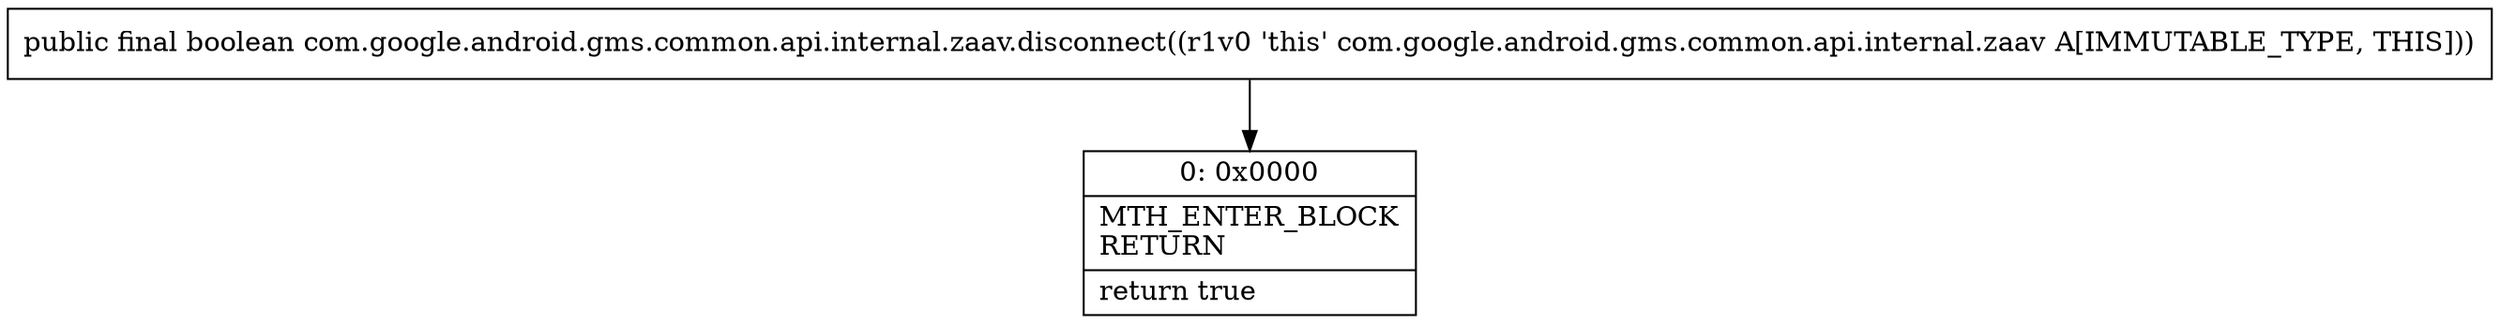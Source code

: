 digraph "CFG forcom.google.android.gms.common.api.internal.zaav.disconnect()Z" {
Node_0 [shape=record,label="{0\:\ 0x0000|MTH_ENTER_BLOCK\lRETURN\l|return true\l}"];
MethodNode[shape=record,label="{public final boolean com.google.android.gms.common.api.internal.zaav.disconnect((r1v0 'this' com.google.android.gms.common.api.internal.zaav A[IMMUTABLE_TYPE, THIS])) }"];
MethodNode -> Node_0;
}

